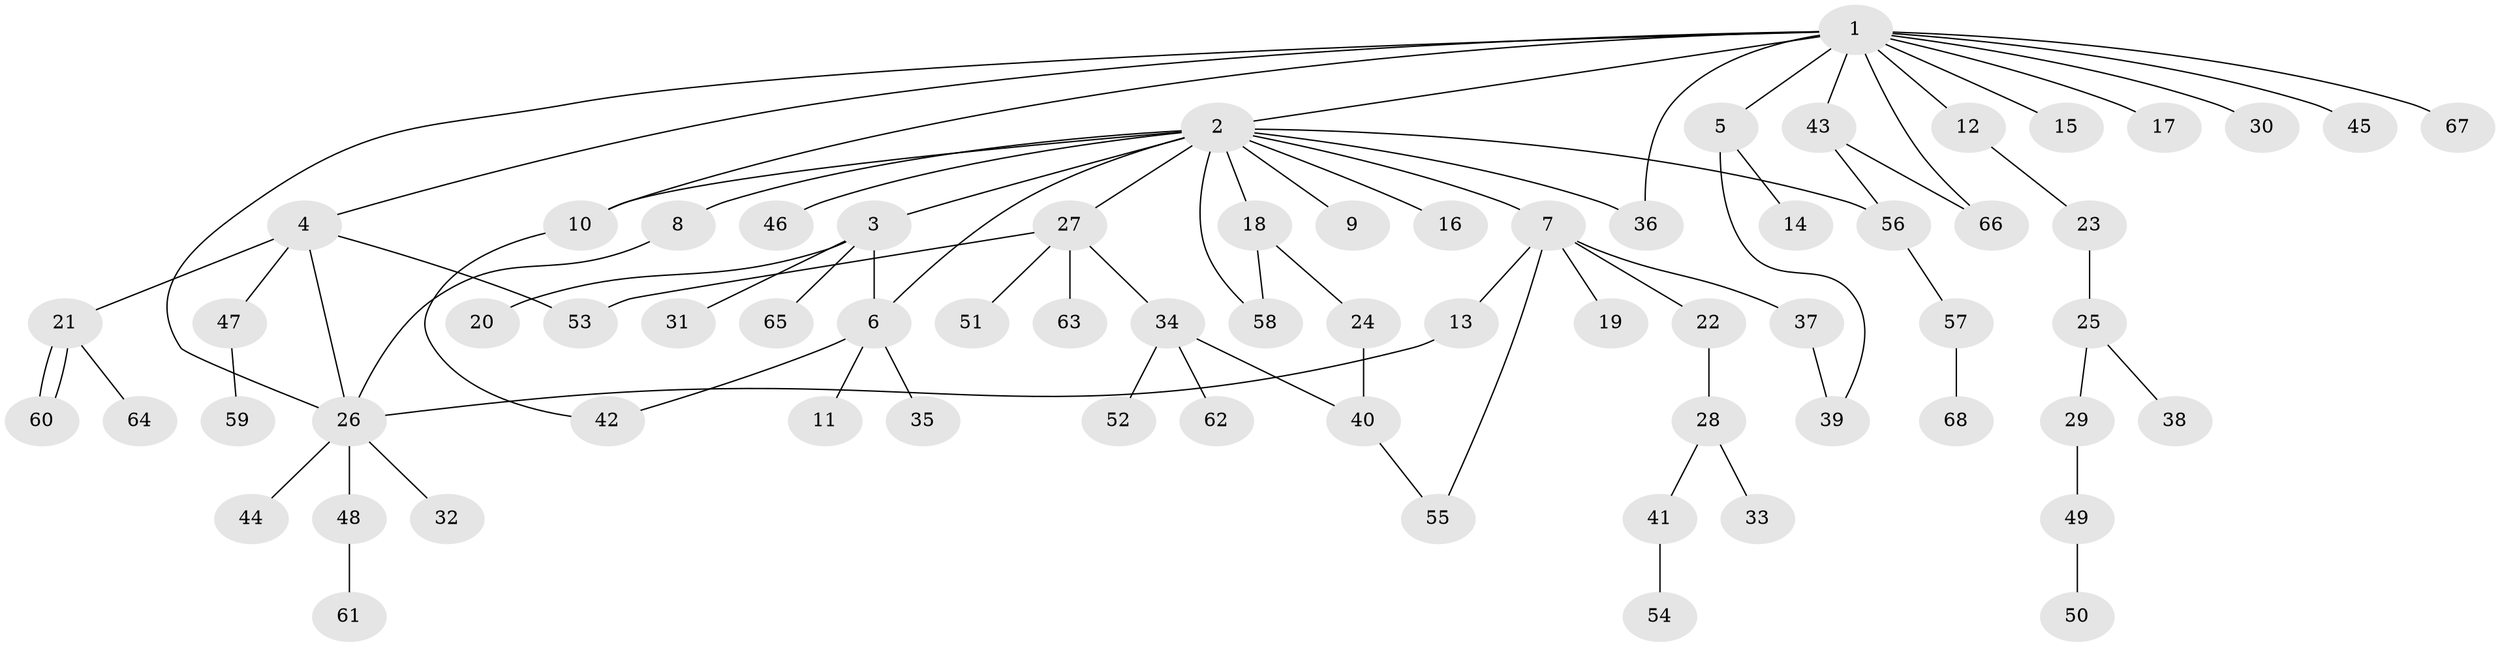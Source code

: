 // Generated by graph-tools (version 1.1) at 2025/49/03/09/25 03:49:51]
// undirected, 68 vertices, 82 edges
graph export_dot {
graph [start="1"]
  node [color=gray90,style=filled];
  1;
  2;
  3;
  4;
  5;
  6;
  7;
  8;
  9;
  10;
  11;
  12;
  13;
  14;
  15;
  16;
  17;
  18;
  19;
  20;
  21;
  22;
  23;
  24;
  25;
  26;
  27;
  28;
  29;
  30;
  31;
  32;
  33;
  34;
  35;
  36;
  37;
  38;
  39;
  40;
  41;
  42;
  43;
  44;
  45;
  46;
  47;
  48;
  49;
  50;
  51;
  52;
  53;
  54;
  55;
  56;
  57;
  58;
  59;
  60;
  61;
  62;
  63;
  64;
  65;
  66;
  67;
  68;
  1 -- 2;
  1 -- 4;
  1 -- 5;
  1 -- 10;
  1 -- 12;
  1 -- 15;
  1 -- 17;
  1 -- 26;
  1 -- 30;
  1 -- 36;
  1 -- 43;
  1 -- 45;
  1 -- 66;
  1 -- 67;
  2 -- 3;
  2 -- 6;
  2 -- 7;
  2 -- 8;
  2 -- 9;
  2 -- 10;
  2 -- 16;
  2 -- 18;
  2 -- 27;
  2 -- 36;
  2 -- 46;
  2 -- 56;
  2 -- 58;
  3 -- 6;
  3 -- 20;
  3 -- 31;
  3 -- 65;
  4 -- 21;
  4 -- 26;
  4 -- 47;
  4 -- 53;
  5 -- 14;
  5 -- 39;
  6 -- 11;
  6 -- 35;
  6 -- 42;
  7 -- 13;
  7 -- 19;
  7 -- 22;
  7 -- 37;
  7 -- 55;
  8 -- 26;
  10 -- 42;
  12 -- 23;
  13 -- 26;
  18 -- 24;
  18 -- 58;
  21 -- 60;
  21 -- 60;
  21 -- 64;
  22 -- 28;
  23 -- 25;
  24 -- 40;
  25 -- 29;
  25 -- 38;
  26 -- 32;
  26 -- 44;
  26 -- 48;
  27 -- 34;
  27 -- 51;
  27 -- 53;
  27 -- 63;
  28 -- 33;
  28 -- 41;
  29 -- 49;
  34 -- 40;
  34 -- 52;
  34 -- 62;
  37 -- 39;
  40 -- 55;
  41 -- 54;
  43 -- 56;
  43 -- 66;
  47 -- 59;
  48 -- 61;
  49 -- 50;
  56 -- 57;
  57 -- 68;
}
